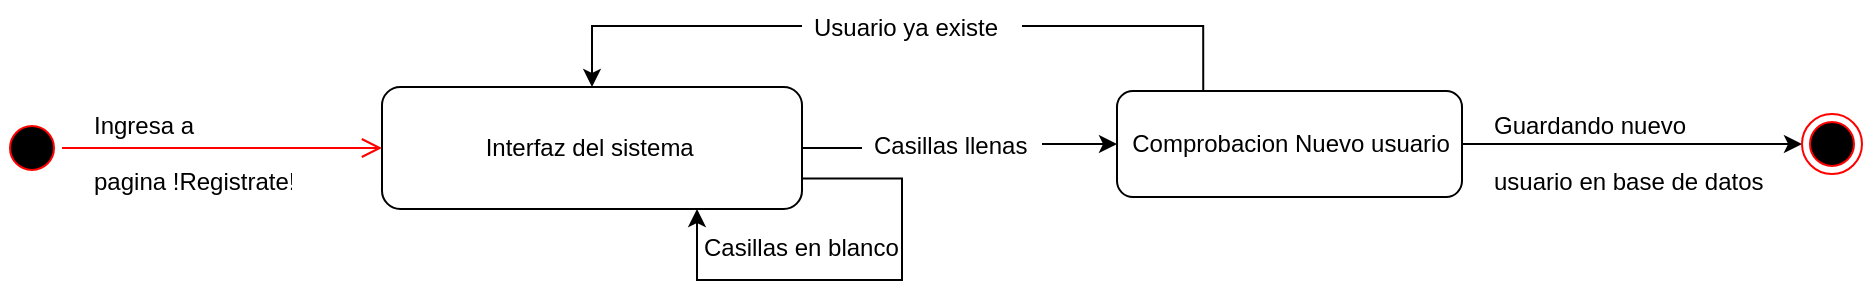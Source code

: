 <mxfile version="17.4.0" type="github">
  <diagram name="Page-1" id="e7e014a7-5840-1c2e-5031-d8a46d1fe8dd">
    <mxGraphModel dx="2166" dy="548" grid="1" gridSize="10" guides="1" tooltips="1" connect="1" arrows="1" fold="1" page="1" pageScale="1" pageWidth="1169" pageHeight="826" background="none" math="0" shadow="0">
      <root>
        <mxCell id="0" />
        <mxCell id="1" parent="0" />
        <mxCell id="QKftra9ThmQQgmsD9hC6-101" value="" style="ellipse;html=1;shape=startState;fillColor=#000000;strokeColor=#ff0000;" vertex="1" parent="1">
          <mxGeometry x="-110" y="659" width="30" height="30" as="geometry" />
        </mxCell>
        <mxCell id="QKftra9ThmQQgmsD9hC6-102" value="" style="edgeStyle=orthogonalEdgeStyle;html=1;verticalAlign=bottom;endArrow=open;endSize=8;strokeColor=#ff0000;rounded=0;exitX=1;exitY=0.5;exitDx=0;exitDy=0;entryX=0;entryY=0.5;entryDx=0;entryDy=0;" edge="1" parent="1" source="QKftra9ThmQQgmsD9hC6-101" target="QKftra9ThmQQgmsD9hC6-104">
          <mxGeometry relative="1" as="geometry">
            <mxPoint x="40" y="674" as="targetPoint" />
            <mxPoint x="80" y="709" as="sourcePoint" />
            <Array as="points" />
          </mxGeometry>
        </mxCell>
        <mxCell id="QKftra9ThmQQgmsD9hC6-103" value="Ingresa a &#xa;&#xa;pagina !Registrate!" style="text;strokeColor=none;fillColor=none;align=left;verticalAlign=top;spacingLeft=4;spacingRight=4;overflow=hidden;rotatable=0;points=[[0,0.5],[1,0.5]];portConstraint=eastwest;rounded=1;" vertex="1" parent="1">
          <mxGeometry x="-70" y="649" width="110" height="60" as="geometry" />
        </mxCell>
        <mxCell id="QKftra9ThmQQgmsD9hC6-107" style="edgeStyle=orthogonalEdgeStyle;rounded=0;orthogonalLoop=1;jettySize=auto;html=1;exitX=1;exitY=0.5;exitDx=0;exitDy=0;entryX=0;entryY=0.5;entryDx=0;entryDy=0;startArrow=none;" edge="1" parent="1" source="QKftra9ThmQQgmsD9hC6-112" target="QKftra9ThmQQgmsD9hC6-106">
          <mxGeometry relative="1" as="geometry" />
        </mxCell>
        <mxCell id="QKftra9ThmQQgmsD9hC6-104" value="Interfaz del sistema&amp;nbsp;" style="html=1;rounded=1;" vertex="1" parent="1">
          <mxGeometry x="80" y="643.5" width="210" height="61" as="geometry" />
        </mxCell>
        <mxCell id="QKftra9ThmQQgmsD9hC6-119" style="edgeStyle=orthogonalEdgeStyle;rounded=0;orthogonalLoop=1;jettySize=auto;html=1;exitX=0;exitY=0.5;exitDx=0;exitDy=0;entryX=0.5;entryY=0;entryDx=0;entryDy=0;startArrow=none;" edge="1" parent="1" source="QKftra9ThmQQgmsD9hC6-120" target="QKftra9ThmQQgmsD9hC6-104">
          <mxGeometry relative="1" as="geometry">
            <Array as="points">
              <mxPoint x="185" y="613" />
            </Array>
          </mxGeometry>
        </mxCell>
        <mxCell id="QKftra9ThmQQgmsD9hC6-126" style="edgeStyle=orthogonalEdgeStyle;rounded=0;orthogonalLoop=1;jettySize=auto;html=1;exitX=1;exitY=0.5;exitDx=0;exitDy=0;" edge="1" parent="1" source="QKftra9ThmQQgmsD9hC6-106" target="QKftra9ThmQQgmsD9hC6-122">
          <mxGeometry relative="1" as="geometry" />
        </mxCell>
        <mxCell id="QKftra9ThmQQgmsD9hC6-106" value="Comprobacion Nuevo usuario" style="html=1;rounded=1;" vertex="1" parent="1">
          <mxGeometry x="447.5" y="645.5" width="172.5" height="53" as="geometry" />
        </mxCell>
        <mxCell id="QKftra9ThmQQgmsD9hC6-110" style="edgeStyle=orthogonalEdgeStyle;rounded=0;orthogonalLoop=1;jettySize=auto;html=1;exitX=1;exitY=0.75;exitDx=0;exitDy=0;entryX=0.75;entryY=1;entryDx=0;entryDy=0;" edge="1" parent="1" source="QKftra9ThmQQgmsD9hC6-104" target="QKftra9ThmQQgmsD9hC6-104">
          <mxGeometry relative="1" as="geometry">
            <Array as="points">
              <mxPoint x="340" y="689" />
              <mxPoint x="340" y="740" />
              <mxPoint x="238" y="740" />
            </Array>
          </mxGeometry>
        </mxCell>
        <mxCell id="QKftra9ThmQQgmsD9hC6-111" value="Casillas en blanco" style="text;strokeColor=none;fillColor=none;align=left;verticalAlign=top;spacingLeft=4;spacingRight=4;overflow=hidden;rotatable=0;points=[[0,0.5],[1,0.5]];portConstraint=eastwest;rounded=1;" vertex="1" parent="1">
          <mxGeometry x="235" y="710" width="110" height="26" as="geometry" />
        </mxCell>
        <mxCell id="QKftra9ThmQQgmsD9hC6-112" value="Casillas llenas" style="text;strokeColor=none;fillColor=none;align=left;verticalAlign=top;spacingLeft=4;spacingRight=4;overflow=hidden;rotatable=0;points=[[0,0.5],[1,0.5]];portConstraint=eastwest;rounded=1;" vertex="1" parent="1">
          <mxGeometry x="320" y="659" width="90" height="26" as="geometry" />
        </mxCell>
        <mxCell id="QKftra9ThmQQgmsD9hC6-113" value="" style="edgeStyle=orthogonalEdgeStyle;rounded=0;orthogonalLoop=1;jettySize=auto;html=1;exitX=1;exitY=0.5;exitDx=0;exitDy=0;endArrow=none;" edge="1" parent="1" source="QKftra9ThmQQgmsD9hC6-104">
          <mxGeometry relative="1" as="geometry">
            <mxPoint x="290" y="674" as="sourcePoint" />
            <mxPoint x="320" y="674" as="targetPoint" />
            <Array as="points">
              <mxPoint x="320" y="674" />
            </Array>
          </mxGeometry>
        </mxCell>
        <mxCell id="QKftra9ThmQQgmsD9hC6-120" value="Usuario ya existe" style="text;strokeColor=none;fillColor=none;align=left;verticalAlign=top;spacingLeft=4;spacingRight=4;overflow=hidden;rotatable=0;points=[[0,0.5],[1,0.5]];portConstraint=eastwest;rounded=1;" vertex="1" parent="1">
          <mxGeometry x="290" y="600" width="110" height="26" as="geometry" />
        </mxCell>
        <mxCell id="QKftra9ThmQQgmsD9hC6-121" value="" style="edgeStyle=orthogonalEdgeStyle;rounded=0;orthogonalLoop=1;jettySize=auto;html=1;exitX=0.25;exitY=0;exitDx=0;exitDy=0;entryX=1;entryY=0.5;entryDx=0;entryDy=0;endArrow=none;" edge="1" parent="1" source="QKftra9ThmQQgmsD9hC6-106" target="QKftra9ThmQQgmsD9hC6-120">
          <mxGeometry relative="1" as="geometry">
            <mxPoint x="490.625" y="645.5" as="sourcePoint" />
            <mxPoint x="185" y="643.5" as="targetPoint" />
            <Array as="points">
              <mxPoint x="491" y="613" />
            </Array>
          </mxGeometry>
        </mxCell>
        <mxCell id="QKftra9ThmQQgmsD9hC6-122" value="" style="ellipse;html=1;shape=endState;fillColor=#000000;strokeColor=#ff0000;rounded=1;" vertex="1" parent="1">
          <mxGeometry x="790" y="657" width="30" height="30" as="geometry" />
        </mxCell>
        <mxCell id="QKftra9ThmQQgmsD9hC6-123" value="Guardando nuevo&#xa; &#xa;usuario en base de datos" style="text;strokeColor=none;fillColor=none;align=left;verticalAlign=top;spacingLeft=4;spacingRight=4;overflow=hidden;rotatable=0;points=[[0,0.5],[1,0.5]];portConstraint=eastwest;rounded=1;" vertex="1" parent="1">
          <mxGeometry x="630" y="649" width="150" height="51" as="geometry" />
        </mxCell>
      </root>
    </mxGraphModel>
  </diagram>
</mxfile>
